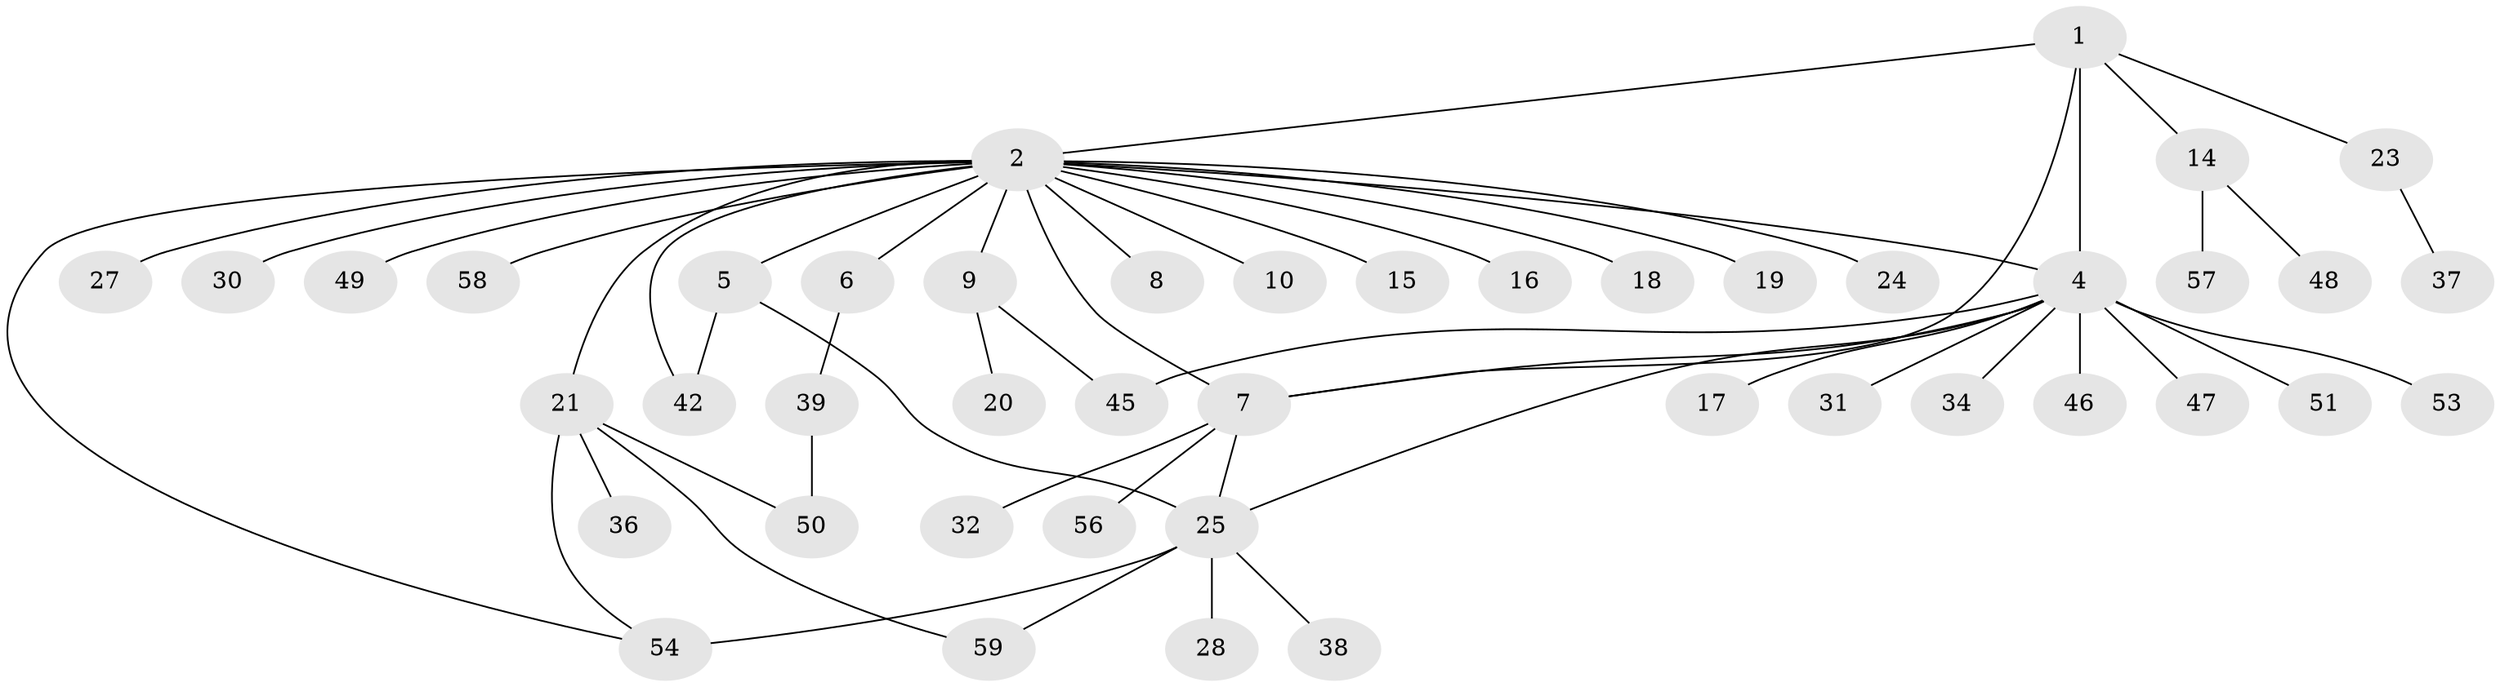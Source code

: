 // original degree distribution, {6: 0.06779661016949153, 24: 0.01694915254237288, 1: 0.5084745762711864, 3: 0.03389830508474576, 2: 0.2542372881355932, 4: 0.0847457627118644, 11: 0.01694915254237288, 5: 0.01694915254237288}
// Generated by graph-tools (version 1.1) at 2025/11/02/27/25 16:11:13]
// undirected, 44 vertices, 54 edges
graph export_dot {
graph [start="1"]
  node [color=gray90,style=filled];
  1 [super="+11"];
  2 [super="+3"];
  4 [super="+12"];
  5 [super="+13"];
  6;
  7 [super="+40"];
  8;
  9 [super="+33"];
  10;
  14 [super="+29"];
  15;
  16;
  17 [super="+22"];
  18 [super="+26"];
  19;
  20;
  21 [super="+52"];
  23;
  24;
  25 [super="+43"];
  27;
  28;
  30;
  31;
  32 [super="+35"];
  34;
  36;
  37;
  38 [super="+41"];
  39 [super="+44"];
  42 [super="+55"];
  45;
  46;
  47;
  48;
  49;
  50;
  51;
  53;
  54;
  56;
  57;
  58;
  59;
  1 -- 2;
  1 -- 7;
  1 -- 14;
  1 -- 23;
  1 -- 4;
  2 -- 4 [weight=2];
  2 -- 5 [weight=2];
  2 -- 6;
  2 -- 8;
  2 -- 9;
  2 -- 10;
  2 -- 15;
  2 -- 16;
  2 -- 18;
  2 -- 19;
  2 -- 21;
  2 -- 24;
  2 -- 27;
  2 -- 30;
  2 -- 49;
  2 -- 54;
  2 -- 58;
  2 -- 7;
  2 -- 42;
  4 -- 45;
  4 -- 46;
  4 -- 51;
  4 -- 34;
  4 -- 7;
  4 -- 47;
  4 -- 17;
  4 -- 53;
  4 -- 25;
  4 -- 31;
  5 -- 25;
  5 -- 42;
  6 -- 39;
  7 -- 25;
  7 -- 32;
  7 -- 56;
  9 -- 20;
  9 -- 45;
  14 -- 48;
  14 -- 57;
  21 -- 36;
  21 -- 50;
  21 -- 54;
  21 -- 59;
  23 -- 37;
  25 -- 28 [weight=2];
  25 -- 38;
  25 -- 54 [weight=2];
  25 -- 59;
  39 -- 50;
}

